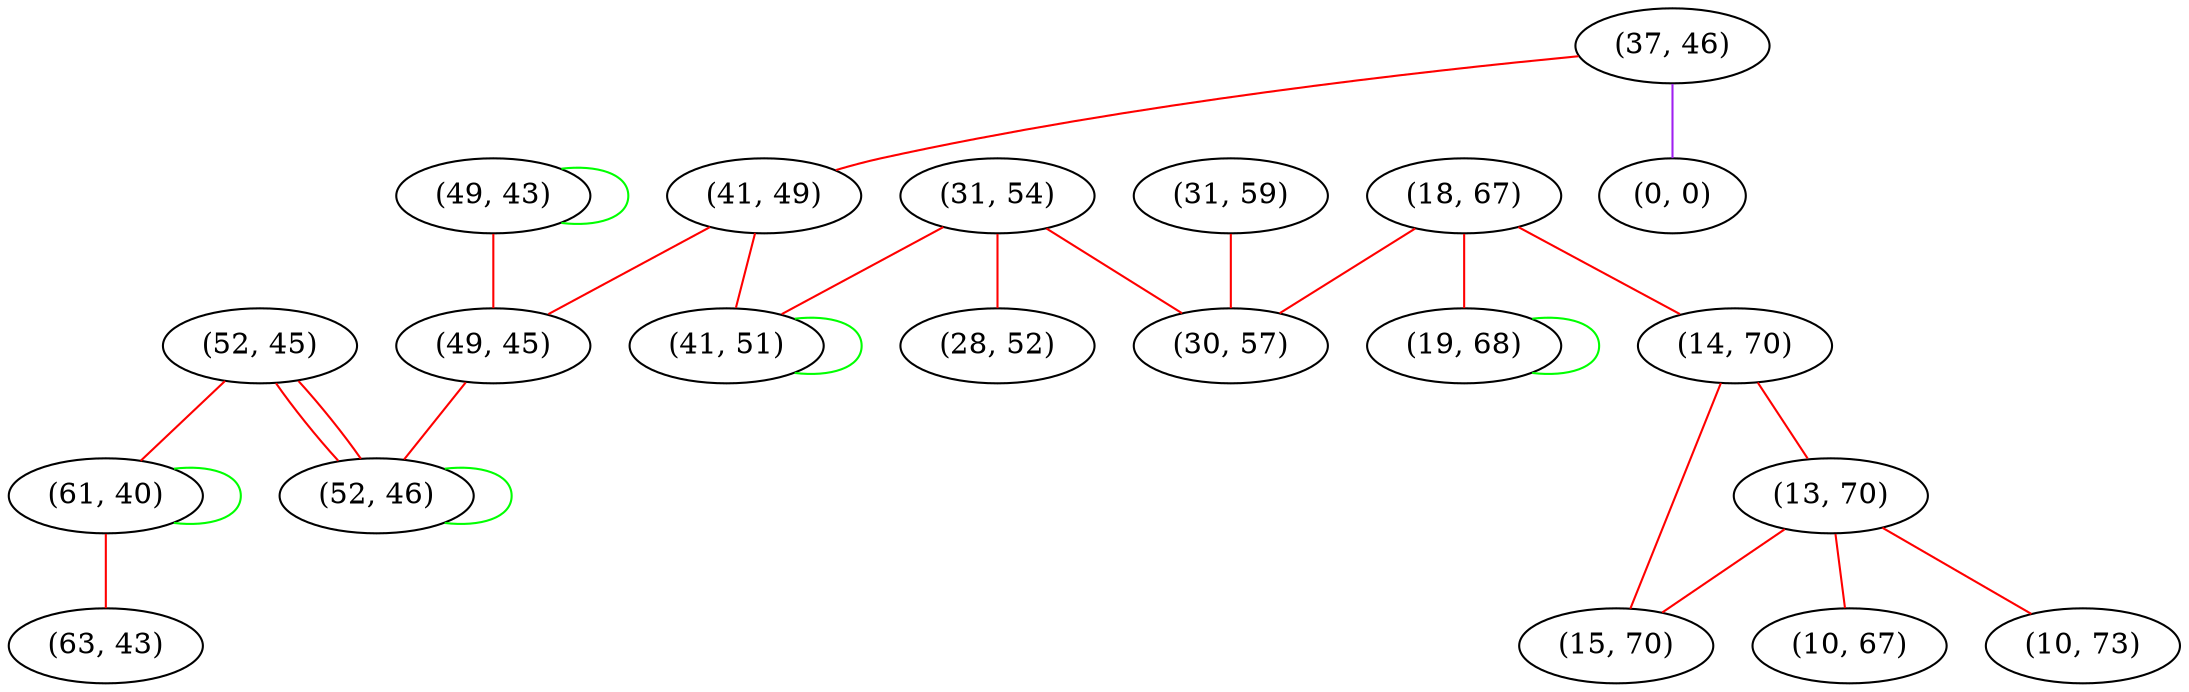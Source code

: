 graph "" {
"(52, 45)";
"(37, 46)";
"(0, 0)";
"(18, 67)";
"(61, 40)";
"(63, 43)";
"(49, 43)";
"(19, 68)";
"(31, 54)";
"(14, 70)";
"(13, 70)";
"(31, 59)";
"(15, 70)";
"(28, 52)";
"(41, 49)";
"(49, 45)";
"(30, 57)";
"(41, 51)";
"(10, 67)";
"(52, 46)";
"(10, 73)";
"(52, 45)" -- "(52, 46)"  [color=red, key=0, weight=1];
"(52, 45)" -- "(52, 46)"  [color=red, key=1, weight=1];
"(52, 45)" -- "(61, 40)"  [color=red, key=0, weight=1];
"(37, 46)" -- "(0, 0)"  [color=purple, key=0, weight=4];
"(37, 46)" -- "(41, 49)"  [color=red, key=0, weight=1];
"(18, 67)" -- "(30, 57)"  [color=red, key=0, weight=1];
"(18, 67)" -- "(19, 68)"  [color=red, key=0, weight=1];
"(18, 67)" -- "(14, 70)"  [color=red, key=0, weight=1];
"(61, 40)" -- "(63, 43)"  [color=red, key=0, weight=1];
"(61, 40)" -- "(61, 40)"  [color=green, key=0, weight=2];
"(49, 43)" -- "(49, 45)"  [color=red, key=0, weight=1];
"(49, 43)" -- "(49, 43)"  [color=green, key=0, weight=2];
"(19, 68)" -- "(19, 68)"  [color=green, key=0, weight=2];
"(31, 54)" -- "(30, 57)"  [color=red, key=0, weight=1];
"(31, 54)" -- "(41, 51)"  [color=red, key=0, weight=1];
"(31, 54)" -- "(28, 52)"  [color=red, key=0, weight=1];
"(14, 70)" -- "(13, 70)"  [color=red, key=0, weight=1];
"(14, 70)" -- "(15, 70)"  [color=red, key=0, weight=1];
"(13, 70)" -- "(15, 70)"  [color=red, key=0, weight=1];
"(13, 70)" -- "(10, 67)"  [color=red, key=0, weight=1];
"(13, 70)" -- "(10, 73)"  [color=red, key=0, weight=1];
"(31, 59)" -- "(30, 57)"  [color=red, key=0, weight=1];
"(41, 49)" -- "(49, 45)"  [color=red, key=0, weight=1];
"(41, 49)" -- "(41, 51)"  [color=red, key=0, weight=1];
"(49, 45)" -- "(52, 46)"  [color=red, key=0, weight=1];
"(41, 51)" -- "(41, 51)"  [color=green, key=0, weight=2];
"(52, 46)" -- "(52, 46)"  [color=green, key=0, weight=2];
}
